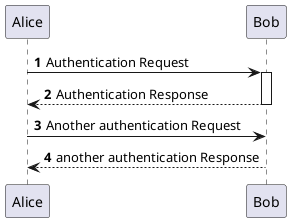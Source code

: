 @startuml
'https://plantuml.com/sequence-diagram

autonumber

Alice -> Bob++ : Authentication Request
Bob --> Alice -- : Authentication Response

Alice -> Bob: Another authentication Request
Alice <-- Bob: another authentication Response
@enduml